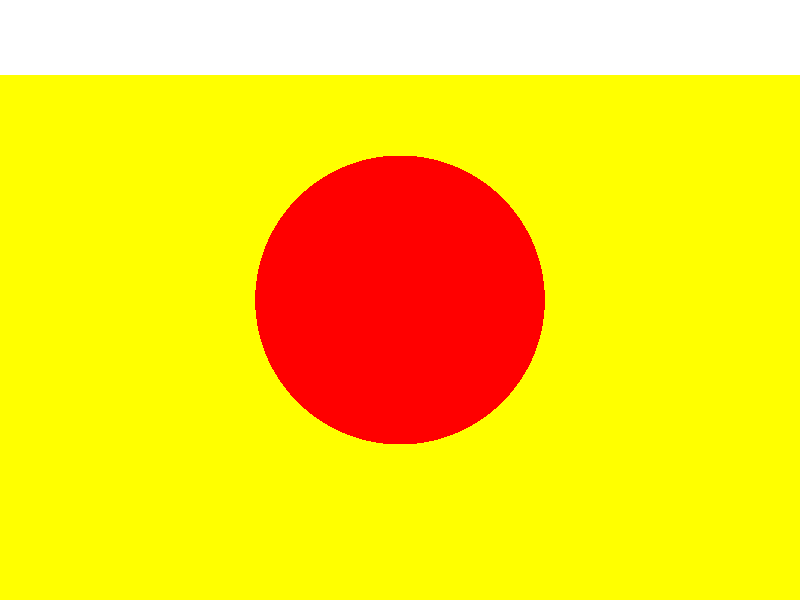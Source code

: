 camera{
	location <0,5,-8>
	look_at <0,2,0>
}

light_source{
<20,50,-50>, color rgb <1,1,1>
}
background {
	color rgb <1,1,1>
}
plane{
y,0
pigment{
	color rgb <1,1,0>
	}
}
sphere{
	<0,2,0>,2
	pigment{
		color rgb <1,0,0>
	}
}
